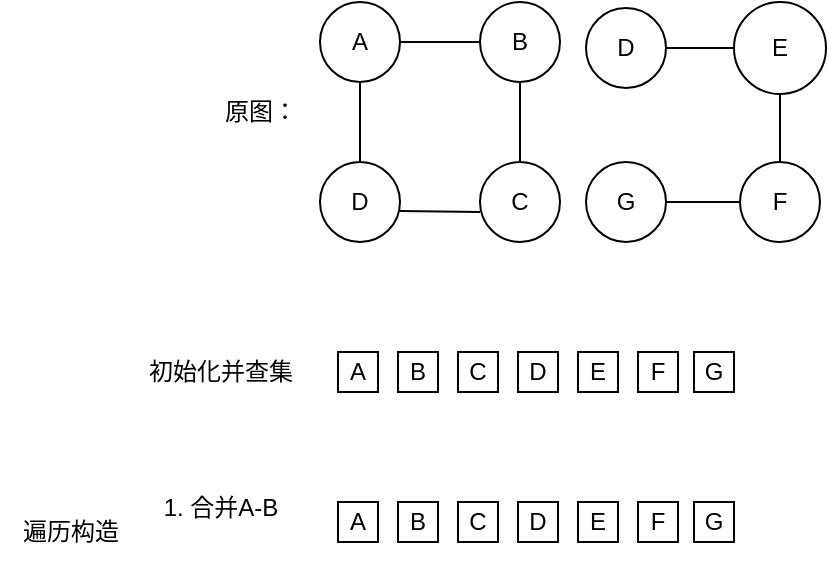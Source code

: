 <mxfile version="21.6.6" type="github">
  <diagram name="Page-1" id="-oEIKSZUtXxy4W6JQqp0">
    <mxGraphModel dx="842" dy="457" grid="1" gridSize="10" guides="1" tooltips="1" connect="1" arrows="1" fold="1" page="1" pageScale="1" pageWidth="827" pageHeight="1169" math="0" shadow="0">
      <root>
        <mxCell id="0" />
        <mxCell id="1" parent="0" />
        <mxCell id="hzjN84aZJDGcMtRYpI13-1" value="A" style="ellipse;whiteSpace=wrap;html=1;aspect=fixed;" vertex="1" parent="1">
          <mxGeometry x="160" y="280" width="40" height="40" as="geometry" />
        </mxCell>
        <mxCell id="hzjN84aZJDGcMtRYpI13-2" value="B" style="ellipse;whiteSpace=wrap;html=1;aspect=fixed;" vertex="1" parent="1">
          <mxGeometry x="240" y="280" width="40" height="40" as="geometry" />
        </mxCell>
        <mxCell id="hzjN84aZJDGcMtRYpI13-3" value="D" style="ellipse;whiteSpace=wrap;html=1;aspect=fixed;" vertex="1" parent="1">
          <mxGeometry x="293" y="283" width="40" height="40" as="geometry" />
        </mxCell>
        <mxCell id="hzjN84aZJDGcMtRYpI13-4" value="E" style="ellipse;whiteSpace=wrap;html=1;aspect=fixed;" vertex="1" parent="1">
          <mxGeometry x="367" y="280" width="46" height="46" as="geometry" />
        </mxCell>
        <mxCell id="hzjN84aZJDGcMtRYpI13-5" value="D" style="ellipse;whiteSpace=wrap;html=1;aspect=fixed;" vertex="1" parent="1">
          <mxGeometry x="160" y="360" width="40" height="40" as="geometry" />
        </mxCell>
        <mxCell id="hzjN84aZJDGcMtRYpI13-6" value="C" style="ellipse;whiteSpace=wrap;html=1;aspect=fixed;" vertex="1" parent="1">
          <mxGeometry x="240" y="360" width="40" height="40" as="geometry" />
        </mxCell>
        <mxCell id="hzjN84aZJDGcMtRYpI13-7" value="G" style="ellipse;whiteSpace=wrap;html=1;aspect=fixed;" vertex="1" parent="1">
          <mxGeometry x="293" y="360" width="40" height="40" as="geometry" />
        </mxCell>
        <mxCell id="hzjN84aZJDGcMtRYpI13-8" value="F" style="ellipse;whiteSpace=wrap;html=1;aspect=fixed;" vertex="1" parent="1">
          <mxGeometry x="370" y="360" width="40" height="40" as="geometry" />
        </mxCell>
        <mxCell id="hzjN84aZJDGcMtRYpI13-11" value="" style="endArrow=none;html=1;rounded=0;entryX=0;entryY=0.5;entryDx=0;entryDy=0;exitX=1;exitY=0.5;exitDx=0;exitDy=0;" edge="1" parent="1" source="hzjN84aZJDGcMtRYpI13-1" target="hzjN84aZJDGcMtRYpI13-2">
          <mxGeometry width="50" height="50" relative="1" as="geometry">
            <mxPoint x="200" y="210" as="sourcePoint" />
            <mxPoint x="250" y="160" as="targetPoint" />
          </mxGeometry>
        </mxCell>
        <mxCell id="hzjN84aZJDGcMtRYpI13-13" value="" style="endArrow=none;html=1;rounded=0;exitX=1;exitY=0.5;exitDx=0;exitDy=0;" edge="1" parent="1">
          <mxGeometry width="50" height="50" relative="1" as="geometry">
            <mxPoint x="200" y="384.5" as="sourcePoint" />
            <mxPoint x="240" y="385" as="targetPoint" />
          </mxGeometry>
        </mxCell>
        <mxCell id="hzjN84aZJDGcMtRYpI13-14" value="" style="endArrow=none;html=1;rounded=0;entryX=0.5;entryY=0;entryDx=0;entryDy=0;exitX=0.5;exitY=1;exitDx=0;exitDy=0;" edge="1" parent="1" source="hzjN84aZJDGcMtRYpI13-1" target="hzjN84aZJDGcMtRYpI13-5">
          <mxGeometry width="50" height="50" relative="1" as="geometry">
            <mxPoint x="220" y="220" as="sourcePoint" />
            <mxPoint x="270" y="220" as="targetPoint" />
          </mxGeometry>
        </mxCell>
        <mxCell id="hzjN84aZJDGcMtRYpI13-15" value="" style="endArrow=none;html=1;rounded=0;entryX=0.5;entryY=0;entryDx=0;entryDy=0;exitX=0.5;exitY=1;exitDx=0;exitDy=0;" edge="1" parent="1" source="hzjN84aZJDGcMtRYpI13-2" target="hzjN84aZJDGcMtRYpI13-6">
          <mxGeometry width="50" height="50" relative="1" as="geometry">
            <mxPoint x="230" y="230" as="sourcePoint" />
            <mxPoint x="280" y="230" as="targetPoint" />
          </mxGeometry>
        </mxCell>
        <mxCell id="hzjN84aZJDGcMtRYpI13-16" value="" style="endArrow=none;html=1;rounded=0;exitX=1;exitY=0.5;exitDx=0;exitDy=0;entryX=0;entryY=0.5;entryDx=0;entryDy=0;" edge="1" parent="1" source="hzjN84aZJDGcMtRYpI13-3" target="hzjN84aZJDGcMtRYpI13-4">
          <mxGeometry width="50" height="50" relative="1" as="geometry">
            <mxPoint x="433" y="207.5" as="sourcePoint" />
            <mxPoint x="473" y="208" as="targetPoint" />
          </mxGeometry>
        </mxCell>
        <mxCell id="hzjN84aZJDGcMtRYpI13-17" value="" style="endArrow=none;html=1;rounded=0;entryX=0;entryY=0.5;entryDx=0;entryDy=0;exitX=1;exitY=0.5;exitDx=0;exitDy=0;" edge="1" parent="1" source="hzjN84aZJDGcMtRYpI13-7" target="hzjN84aZJDGcMtRYpI13-8">
          <mxGeometry width="50" height="50" relative="1" as="geometry">
            <mxPoint x="343" y="375" as="sourcePoint" />
            <mxPoint x="473" y="394.5" as="targetPoint" />
          </mxGeometry>
        </mxCell>
        <mxCell id="hzjN84aZJDGcMtRYpI13-18" value="" style="endArrow=none;html=1;rounded=0;entryX=0.5;entryY=1;entryDx=0;entryDy=0;exitX=0.5;exitY=0;exitDx=0;exitDy=0;" edge="1" parent="1" source="hzjN84aZJDGcMtRYpI13-8" target="hzjN84aZJDGcMtRYpI13-4">
          <mxGeometry width="50" height="50" relative="1" as="geometry">
            <mxPoint x="213" y="268" as="sourcePoint" />
            <mxPoint x="263" y="268" as="targetPoint" />
          </mxGeometry>
        </mxCell>
        <mxCell id="hzjN84aZJDGcMtRYpI13-20" value="原图：" style="text;html=1;align=center;verticalAlign=middle;resizable=0;points=[];autosize=1;strokeColor=none;fillColor=none;fontFamily=Comic Sans MS;" vertex="1" parent="1">
          <mxGeometry x="100" y="320" width="60" height="30" as="geometry" />
        </mxCell>
        <mxCell id="hzjN84aZJDGcMtRYpI13-21" value="初始化并查集" style="text;html=1;align=center;verticalAlign=middle;resizable=0;points=[];autosize=1;strokeColor=none;fillColor=none;" vertex="1" parent="1">
          <mxGeometry x="60" y="450" width="100" height="30" as="geometry" />
        </mxCell>
        <mxCell id="hzjN84aZJDGcMtRYpI13-23" value="A" style="rounded=0;whiteSpace=wrap;html=1;" vertex="1" parent="1">
          <mxGeometry x="169" y="455" width="20" height="20" as="geometry" />
        </mxCell>
        <mxCell id="hzjN84aZJDGcMtRYpI13-24" value="B" style="rounded=0;whiteSpace=wrap;html=1;" vertex="1" parent="1">
          <mxGeometry x="199" y="455" width="20" height="20" as="geometry" />
        </mxCell>
        <mxCell id="hzjN84aZJDGcMtRYpI13-25" value="C" style="rounded=0;whiteSpace=wrap;html=1;" vertex="1" parent="1">
          <mxGeometry x="229" y="455" width="20" height="20" as="geometry" />
        </mxCell>
        <mxCell id="hzjN84aZJDGcMtRYpI13-26" value="D" style="rounded=0;whiteSpace=wrap;html=1;" vertex="1" parent="1">
          <mxGeometry x="259" y="455" width="20" height="20" as="geometry" />
        </mxCell>
        <mxCell id="hzjN84aZJDGcMtRYpI13-27" value="E" style="rounded=0;whiteSpace=wrap;html=1;" vertex="1" parent="1">
          <mxGeometry x="289" y="455" width="20" height="20" as="geometry" />
        </mxCell>
        <mxCell id="hzjN84aZJDGcMtRYpI13-28" value="F" style="rounded=0;whiteSpace=wrap;html=1;" vertex="1" parent="1">
          <mxGeometry x="319" y="455" width="20" height="20" as="geometry" />
        </mxCell>
        <mxCell id="hzjN84aZJDGcMtRYpI13-29" value="G" style="rounded=0;whiteSpace=wrap;html=1;" vertex="1" parent="1">
          <mxGeometry x="347" y="455" width="20" height="20" as="geometry" />
        </mxCell>
        <mxCell id="hzjN84aZJDGcMtRYpI13-30" value="遍历构造" style="text;html=1;align=center;verticalAlign=middle;resizable=0;points=[];autosize=1;strokeColor=none;fillColor=none;" vertex="1" parent="1">
          <mxGeometry y="530" width="70" height="30" as="geometry" />
        </mxCell>
        <mxCell id="hzjN84aZJDGcMtRYpI13-31" value="1. 合并A-B" style="text;html=1;align=center;verticalAlign=middle;resizable=0;points=[];autosize=1;strokeColor=none;fillColor=none;" vertex="1" parent="1">
          <mxGeometry x="70" y="518" width="80" height="30" as="geometry" />
        </mxCell>
        <mxCell id="hzjN84aZJDGcMtRYpI13-32" value="A" style="rounded=0;whiteSpace=wrap;html=1;" vertex="1" parent="1">
          <mxGeometry x="169" y="530" width="20" height="20" as="geometry" />
        </mxCell>
        <mxCell id="hzjN84aZJDGcMtRYpI13-33" value="B" style="rounded=0;whiteSpace=wrap;html=1;" vertex="1" parent="1">
          <mxGeometry x="199" y="530" width="20" height="20" as="geometry" />
        </mxCell>
        <mxCell id="hzjN84aZJDGcMtRYpI13-34" value="C" style="rounded=0;whiteSpace=wrap;html=1;" vertex="1" parent="1">
          <mxGeometry x="229" y="530" width="20" height="20" as="geometry" />
        </mxCell>
        <mxCell id="hzjN84aZJDGcMtRYpI13-35" value="D" style="rounded=0;whiteSpace=wrap;html=1;" vertex="1" parent="1">
          <mxGeometry x="259" y="530" width="20" height="20" as="geometry" />
        </mxCell>
        <mxCell id="hzjN84aZJDGcMtRYpI13-36" value="E" style="rounded=0;whiteSpace=wrap;html=1;" vertex="1" parent="1">
          <mxGeometry x="289" y="530" width="20" height="20" as="geometry" />
        </mxCell>
        <mxCell id="hzjN84aZJDGcMtRYpI13-37" value="F" style="rounded=0;whiteSpace=wrap;html=1;" vertex="1" parent="1">
          <mxGeometry x="319" y="530" width="20" height="20" as="geometry" />
        </mxCell>
        <mxCell id="hzjN84aZJDGcMtRYpI13-38" value="G" style="rounded=0;whiteSpace=wrap;html=1;" vertex="1" parent="1">
          <mxGeometry x="347" y="530" width="20" height="20" as="geometry" />
        </mxCell>
      </root>
    </mxGraphModel>
  </diagram>
</mxfile>
